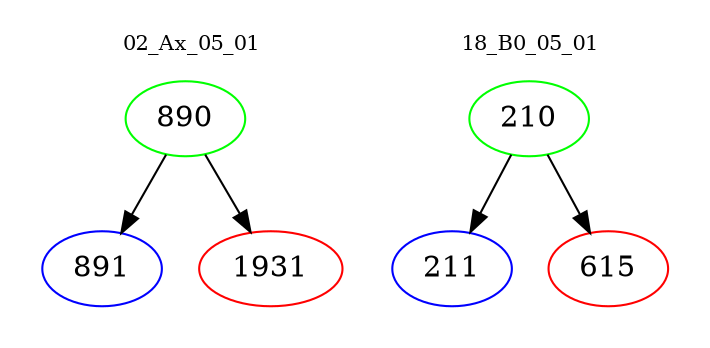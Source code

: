 digraph{
subgraph cluster_0 {
color = white
label = "02_Ax_05_01";
fontsize=10;
T0_890 [label="890", color="green"]
T0_890 -> T0_891 [color="black"]
T0_891 [label="891", color="blue"]
T0_890 -> T0_1931 [color="black"]
T0_1931 [label="1931", color="red"]
}
subgraph cluster_1 {
color = white
label = "18_B0_05_01";
fontsize=10;
T1_210 [label="210", color="green"]
T1_210 -> T1_211 [color="black"]
T1_211 [label="211", color="blue"]
T1_210 -> T1_615 [color="black"]
T1_615 [label="615", color="red"]
}
}
